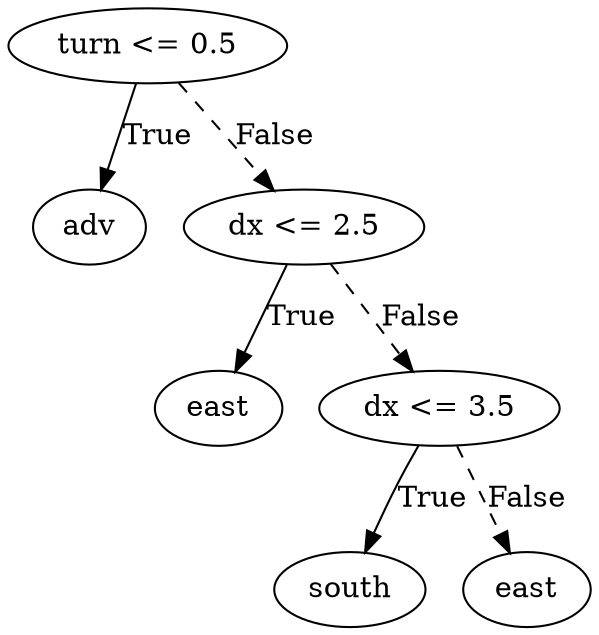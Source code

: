 digraph {
0 [label="turn <= 0.5"];
1 [label="adv"];
0 -> 1 [label="True"];
2 [label="dx <= 2.5"];
3 [label="east"];
2 -> 3 [label="True"];
4 [label="dx <= 3.5"];
5 [label="south"];
4 -> 5 [label="True"];
6 [label="east"];
4 -> 6 [style="dashed", label="False"];
2 -> 4 [style="dashed", label="False"];
0 -> 2 [style="dashed", label="False"];

}